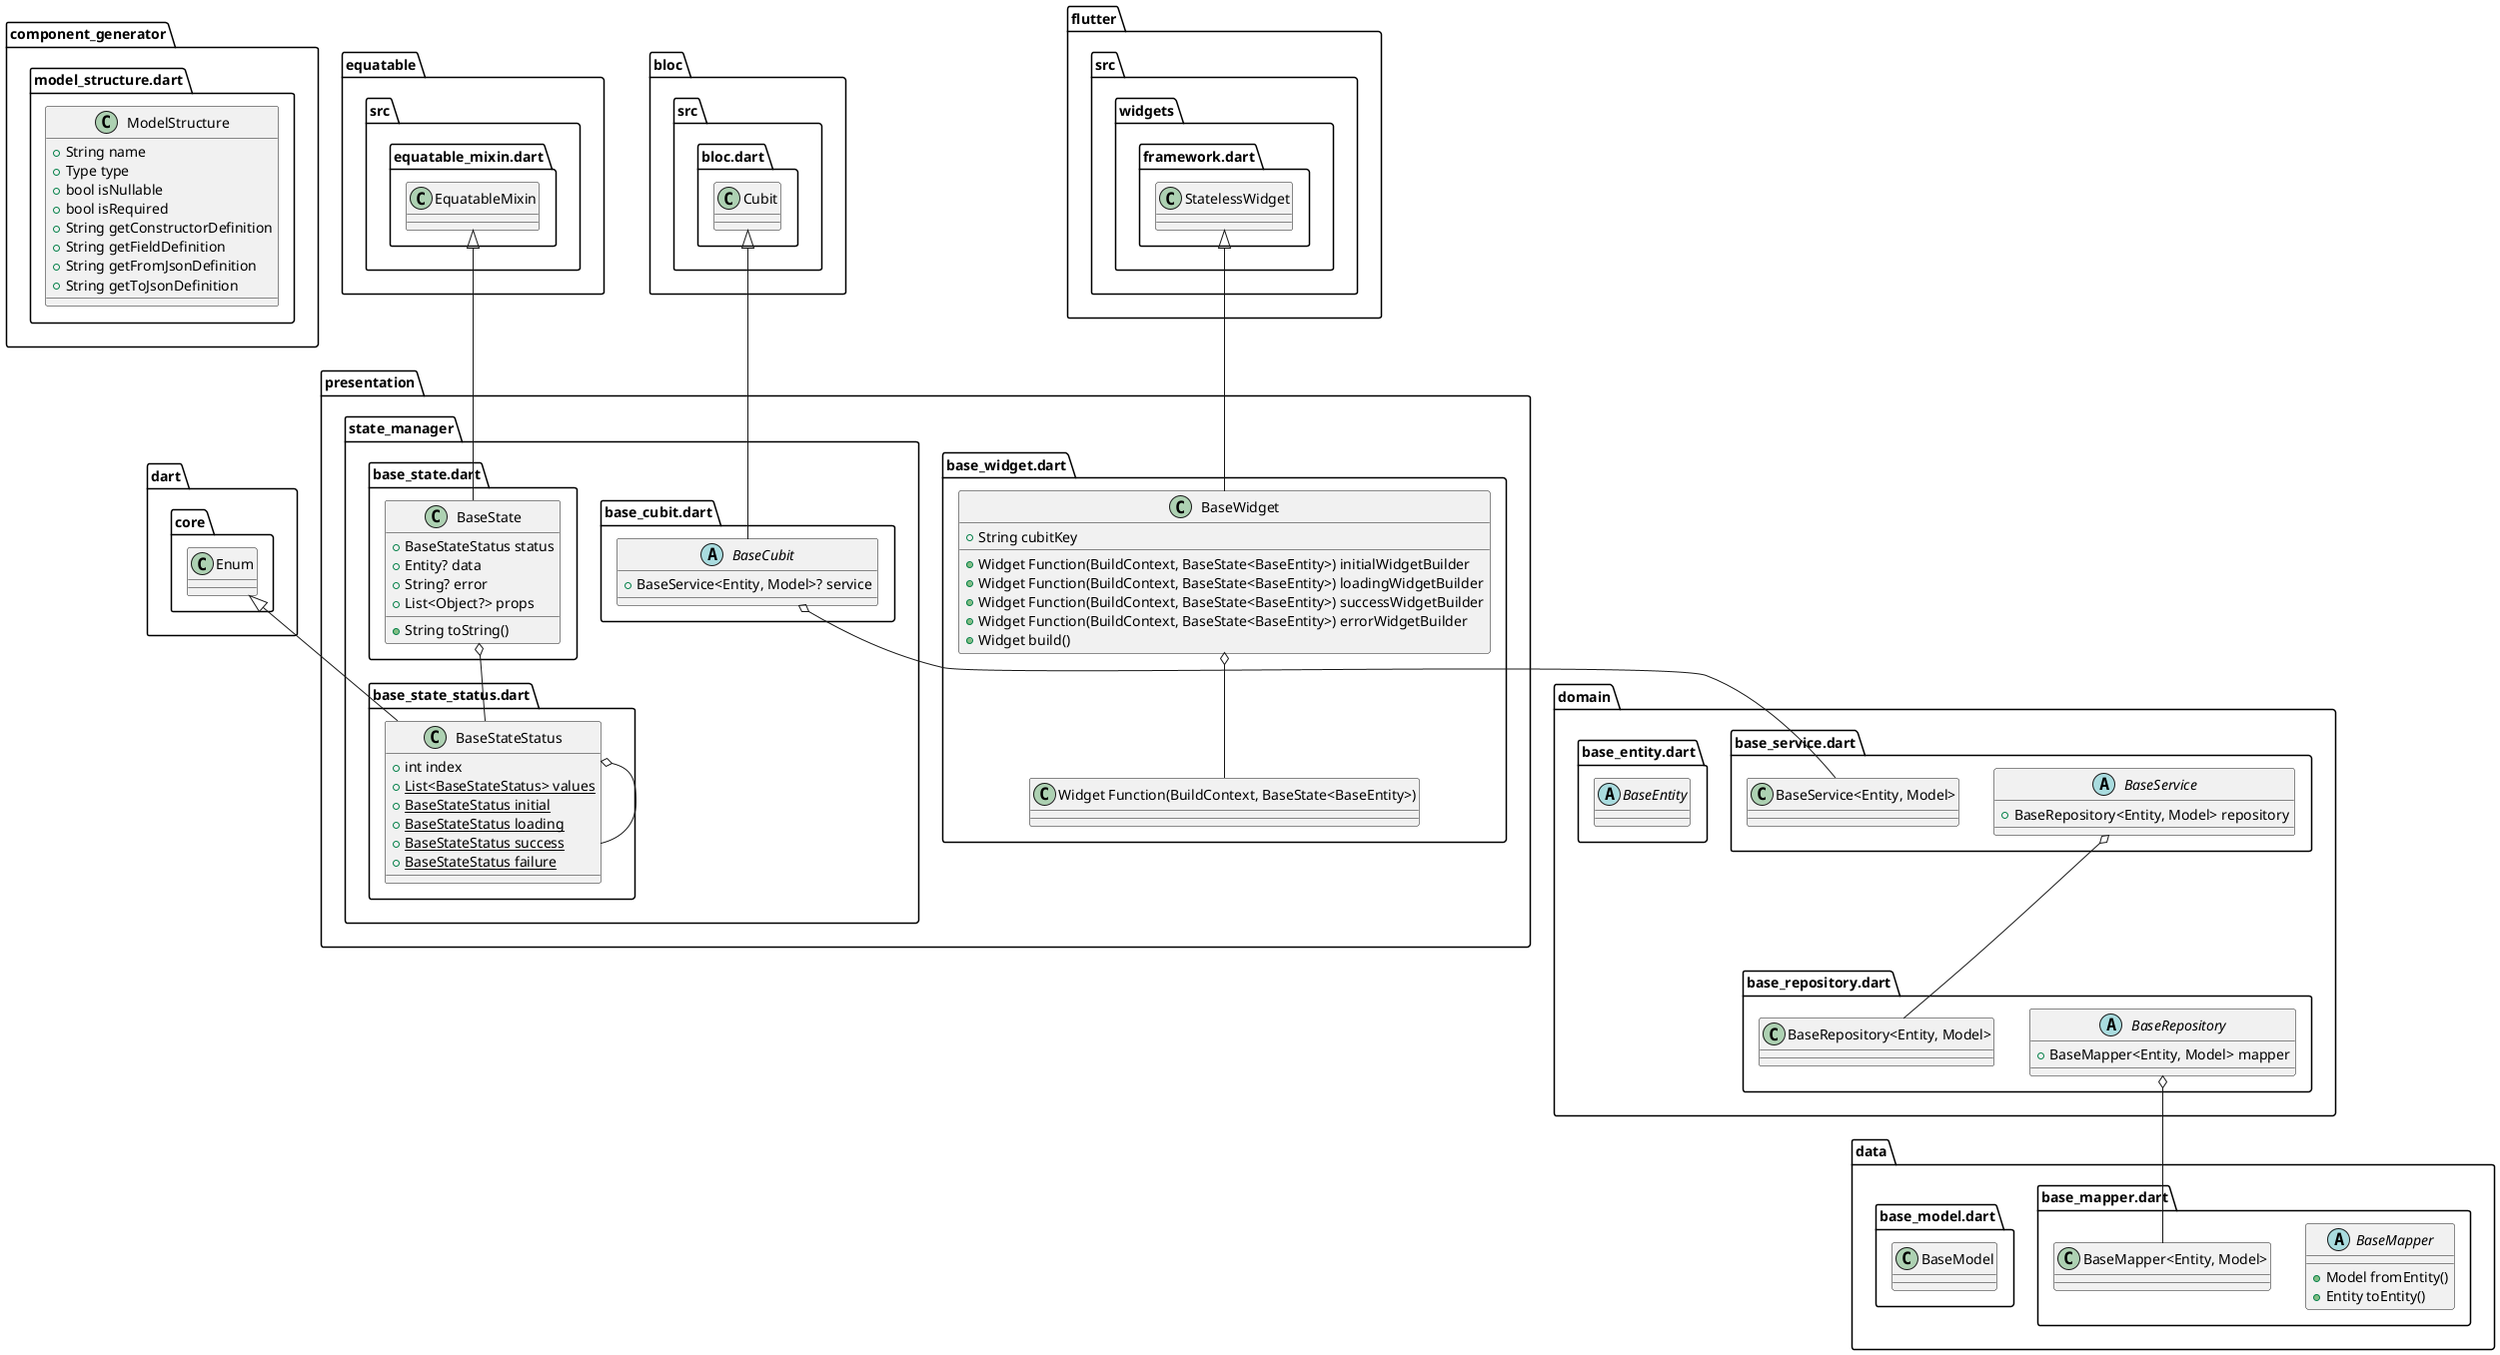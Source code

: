 @startuml
set namespaceSeparator ::

class "component_generator::model_structure.dart::ModelStructure" {
  +String name
  +Type type
  +bool isNullable
  +bool isRequired
  +String getConstructorDefinition
  +String getFieldDefinition
  +String getFromJsonDefinition
  +String getToJsonDefinition
}

abstract class "data::base_mapper.dart::BaseMapper" {
  +Model fromEntity()
  +Entity toEntity()
}

class "data::base_model.dart::BaseModel" {
}

abstract class "domain::base_repository.dart::BaseRepository" {
  +BaseMapper<Entity, Model> mapper
}

"domain::base_repository.dart::BaseRepository" o-- "data::base_mapper.dart::BaseMapper<Entity, Model>"

abstract class "domain::base_service.dart::BaseService" {
  +BaseRepository<Entity, Model> repository
}

"domain::base_service.dart::BaseService" o-- "domain::base_repository.dart::BaseRepository<Entity, Model>"

abstract class "domain::base_entity.dart::BaseEntity" {
}

class "presentation::state_manager::base_state_status.dart::BaseStateStatus" {
  +int index
  {static} +List<BaseStateStatus> values
  {static} +BaseStateStatus initial
  {static} +BaseStateStatus loading
  {static} +BaseStateStatus success
  {static} +BaseStateStatus failure
}

"presentation::state_manager::base_state_status.dart::BaseStateStatus" o-- "presentation::state_manager::base_state_status.dart::BaseStateStatus"
"dart::core::Enum" <|-- "presentation::state_manager::base_state_status.dart::BaseStateStatus"

class "presentation::state_manager::base_state.dart::BaseState" {
  +BaseStateStatus status
  +Entity? data
  +String? error
  +List<Object?> props
  +String toString()
}

"presentation::state_manager::base_state.dart::BaseState" o-- "presentation::state_manager::base_state_status.dart::BaseStateStatus"
"equatable::src::equatable_mixin.dart::EquatableMixin" <|-- "presentation::state_manager::base_state.dart::BaseState"

abstract class "presentation::state_manager::base_cubit.dart::BaseCubit" {
  +BaseService<Entity, Model>? service
}

"presentation::state_manager::base_cubit.dart::BaseCubit" o-- "domain::base_service.dart::BaseService<Entity, Model>"
"bloc::src::bloc.dart::Cubit" <|-- "presentation::state_manager::base_cubit.dart::BaseCubit"

class "presentation::base_widget.dart::BaseWidget" {
  +String cubitKey
  +Widget Function(BuildContext, BaseState<BaseEntity>) initialWidgetBuilder
  +Widget Function(BuildContext, BaseState<BaseEntity>) loadingWidgetBuilder
  +Widget Function(BuildContext, BaseState<BaseEntity>) successWidgetBuilder
  +Widget Function(BuildContext, BaseState<BaseEntity>) errorWidgetBuilder
  +Widget build()
}

"presentation::base_widget.dart::BaseWidget" o-- "presentation::base_widget.dart::Widget Function(BuildContext, BaseState<BaseEntity>)"
"flutter::src::widgets::framework.dart::StatelessWidget" <|-- "presentation::base_widget.dart::BaseWidget"

@enduml
